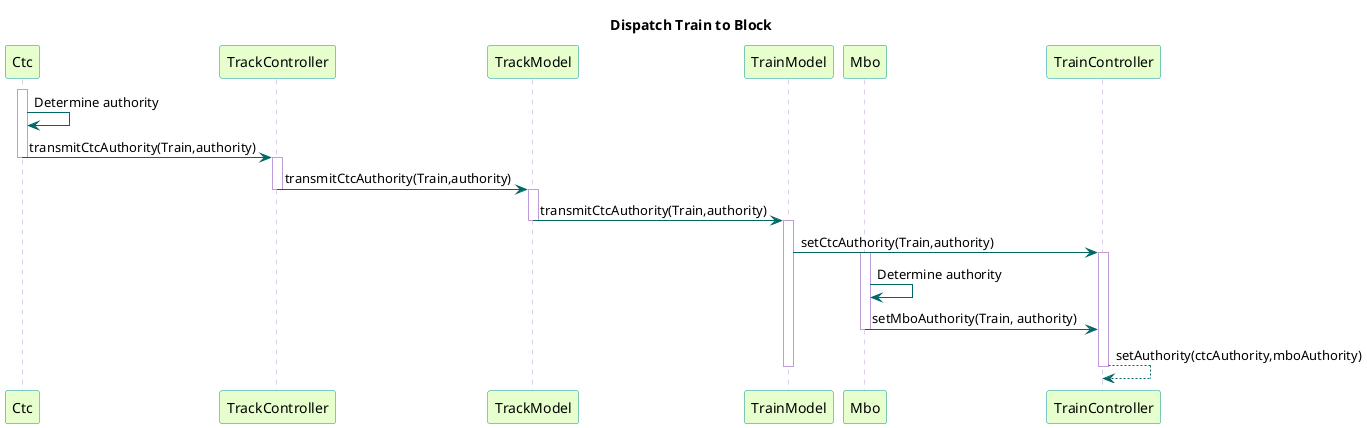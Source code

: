@startuml

title Dispatch Train to Block

skinparam sequence {
  BackgroundColor transparent
  ParticipantBackgroundColor #e6ffcc
  ParticipantBorderColor 	#049595
  PackageBorderCOlor  #049595
  ArrowColor #006666
  LifeLineBorderColor #c09cd9
}

participant Ctc
participant TrackController
participant TrackModel
participant TrainModel
participant Mbo

activate Ctc
Ctc -> Ctc : Determine authority
Ctc -> TrackController : transmitCtcAuthority(Train,authority)
deactivate Ctc

activate TrackController
TrackController -> TrackModel : transmitCtcAuthority(Train,authority)
deactivate TrackController

activate TrackModel
TrackModel -> TrainModel : transmitCtcAuthority(Train,authority)
deactivate TrackModel

activate TrainModel
TrainModel -> TrainController : setCtcAuthority(Train,authority)
activate TrainController

activate Mbo
Mbo -> Mbo : Determine authority
Mbo -> TrainController : setMboAuthority(Train, authority)
deactivate Mbo

TrainController --> TrainController : setAuthority(ctcAuthority,mboAuthority)
deactivate TrainController

deactivate TrainModel

@enduml
